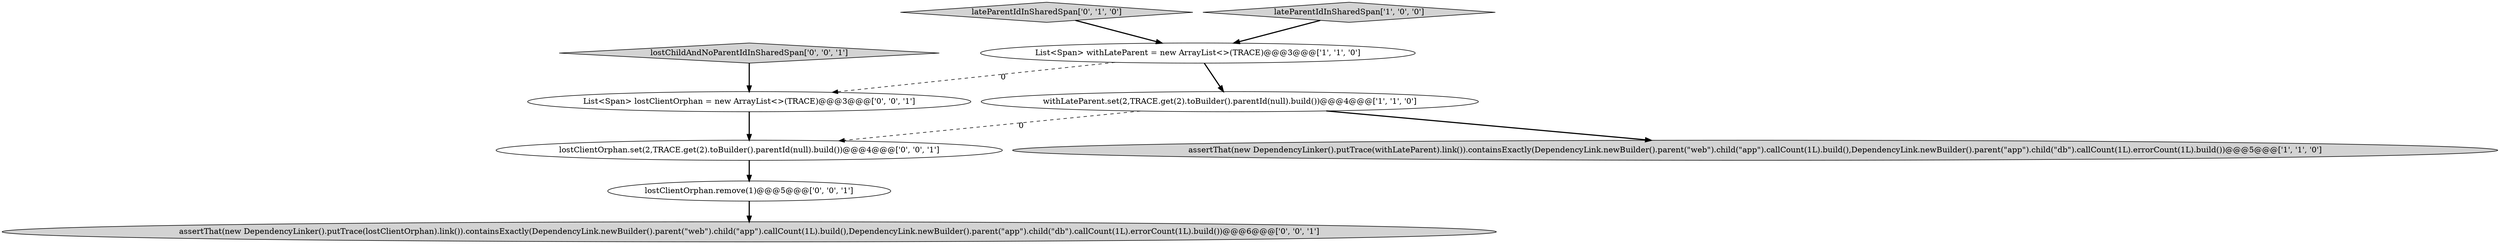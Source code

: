 digraph {
0 [style = filled, label = "List<Span> withLateParent = new ArrayList<>(TRACE)@@@3@@@['1', '1', '0']", fillcolor = white, shape = ellipse image = "AAA0AAABBB1BBB"];
4 [style = filled, label = "lateParentIdInSharedSpan['0', '1', '0']", fillcolor = lightgray, shape = diamond image = "AAA0AAABBB2BBB"];
8 [style = filled, label = "List<Span> lostClientOrphan = new ArrayList<>(TRACE)@@@3@@@['0', '0', '1']", fillcolor = white, shape = ellipse image = "AAA0AAABBB3BBB"];
9 [style = filled, label = "assertThat(new DependencyLinker().putTrace(lostClientOrphan).link()).containsExactly(DependencyLink.newBuilder().parent(\"web\").child(\"app\").callCount(1L).build(),DependencyLink.newBuilder().parent(\"app\").child(\"db\").callCount(1L).errorCount(1L).build())@@@6@@@['0', '0', '1']", fillcolor = lightgray, shape = ellipse image = "AAA0AAABBB3BBB"];
6 [style = filled, label = "lostClientOrphan.set(2,TRACE.get(2).toBuilder().parentId(null).build())@@@4@@@['0', '0', '1']", fillcolor = white, shape = ellipse image = "AAA0AAABBB3BBB"];
1 [style = filled, label = "withLateParent.set(2,TRACE.get(2).toBuilder().parentId(null).build())@@@4@@@['1', '1', '0']", fillcolor = white, shape = ellipse image = "AAA0AAABBB1BBB"];
2 [style = filled, label = "assertThat(new DependencyLinker().putTrace(withLateParent).link()).containsExactly(DependencyLink.newBuilder().parent(\"web\").child(\"app\").callCount(1L).build(),DependencyLink.newBuilder().parent(\"app\").child(\"db\").callCount(1L).errorCount(1L).build())@@@5@@@['1', '1', '0']", fillcolor = lightgray, shape = ellipse image = "AAA0AAABBB1BBB"];
7 [style = filled, label = "lostChildAndNoParentIdInSharedSpan['0', '0', '1']", fillcolor = lightgray, shape = diamond image = "AAA0AAABBB3BBB"];
5 [style = filled, label = "lostClientOrphan.remove(1)@@@5@@@['0', '0', '1']", fillcolor = white, shape = ellipse image = "AAA0AAABBB3BBB"];
3 [style = filled, label = "lateParentIdInSharedSpan['1', '0', '0']", fillcolor = lightgray, shape = diamond image = "AAA0AAABBB1BBB"];
0->8 [style = dashed, label="0"];
6->5 [style = bold, label=""];
1->2 [style = bold, label=""];
8->6 [style = bold, label=""];
5->9 [style = bold, label=""];
7->8 [style = bold, label=""];
1->6 [style = dashed, label="0"];
0->1 [style = bold, label=""];
3->0 [style = bold, label=""];
4->0 [style = bold, label=""];
}
